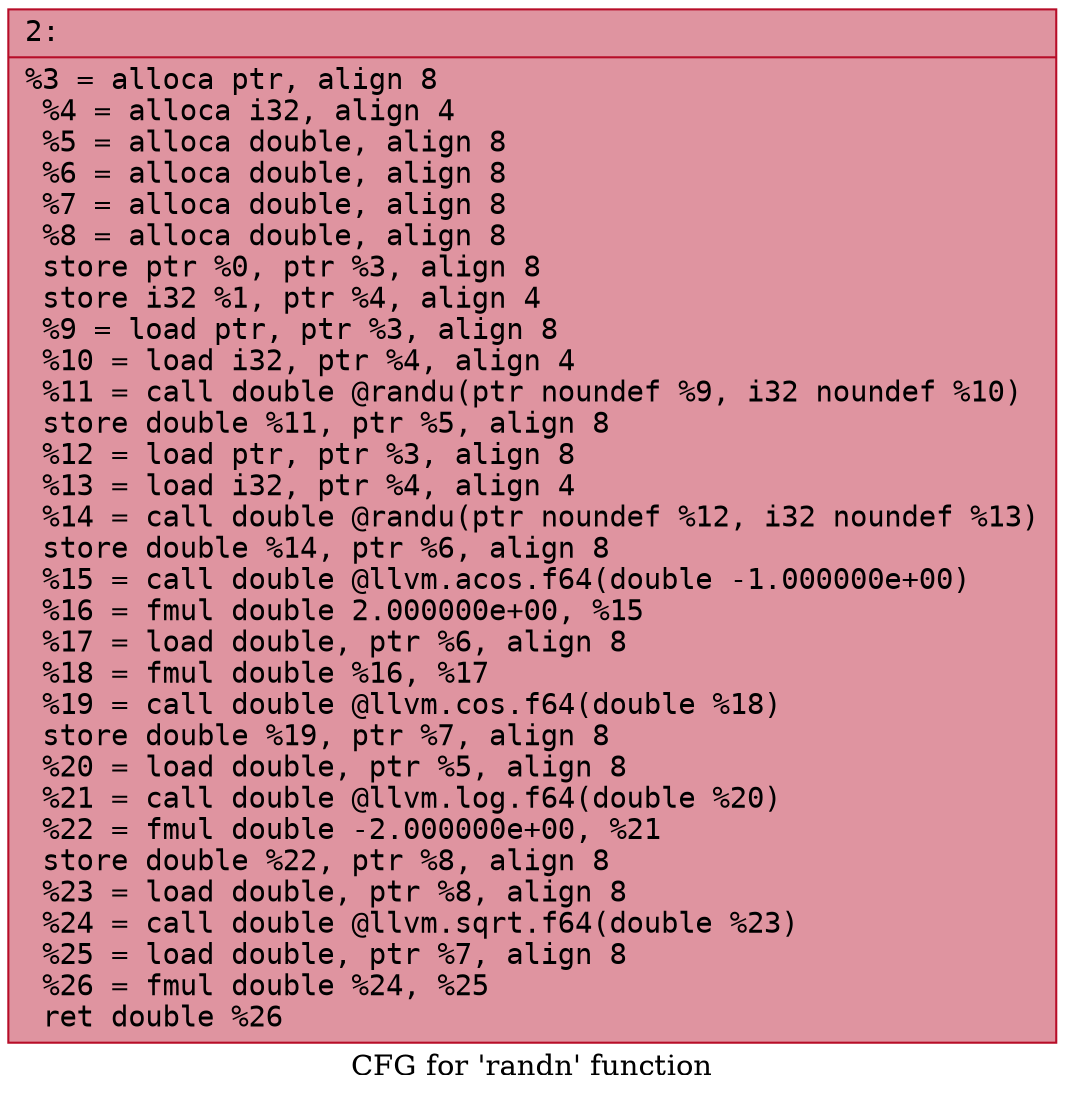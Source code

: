 digraph "CFG for 'randn' function" {
	label="CFG for 'randn' function";

	Node0x60000133c190 [shape=record,color="#b70d28ff", style=filled, fillcolor="#b70d2870" fontname="Courier",label="{2:\l|  %3 = alloca ptr, align 8\l  %4 = alloca i32, align 4\l  %5 = alloca double, align 8\l  %6 = alloca double, align 8\l  %7 = alloca double, align 8\l  %8 = alloca double, align 8\l  store ptr %0, ptr %3, align 8\l  store i32 %1, ptr %4, align 4\l  %9 = load ptr, ptr %3, align 8\l  %10 = load i32, ptr %4, align 4\l  %11 = call double @randu(ptr noundef %9, i32 noundef %10)\l  store double %11, ptr %5, align 8\l  %12 = load ptr, ptr %3, align 8\l  %13 = load i32, ptr %4, align 4\l  %14 = call double @randu(ptr noundef %12, i32 noundef %13)\l  store double %14, ptr %6, align 8\l  %15 = call double @llvm.acos.f64(double -1.000000e+00)\l  %16 = fmul double 2.000000e+00, %15\l  %17 = load double, ptr %6, align 8\l  %18 = fmul double %16, %17\l  %19 = call double @llvm.cos.f64(double %18)\l  store double %19, ptr %7, align 8\l  %20 = load double, ptr %5, align 8\l  %21 = call double @llvm.log.f64(double %20)\l  %22 = fmul double -2.000000e+00, %21\l  store double %22, ptr %8, align 8\l  %23 = load double, ptr %8, align 8\l  %24 = call double @llvm.sqrt.f64(double %23)\l  %25 = load double, ptr %7, align 8\l  %26 = fmul double %24, %25\l  ret double %26\l}"];
}
